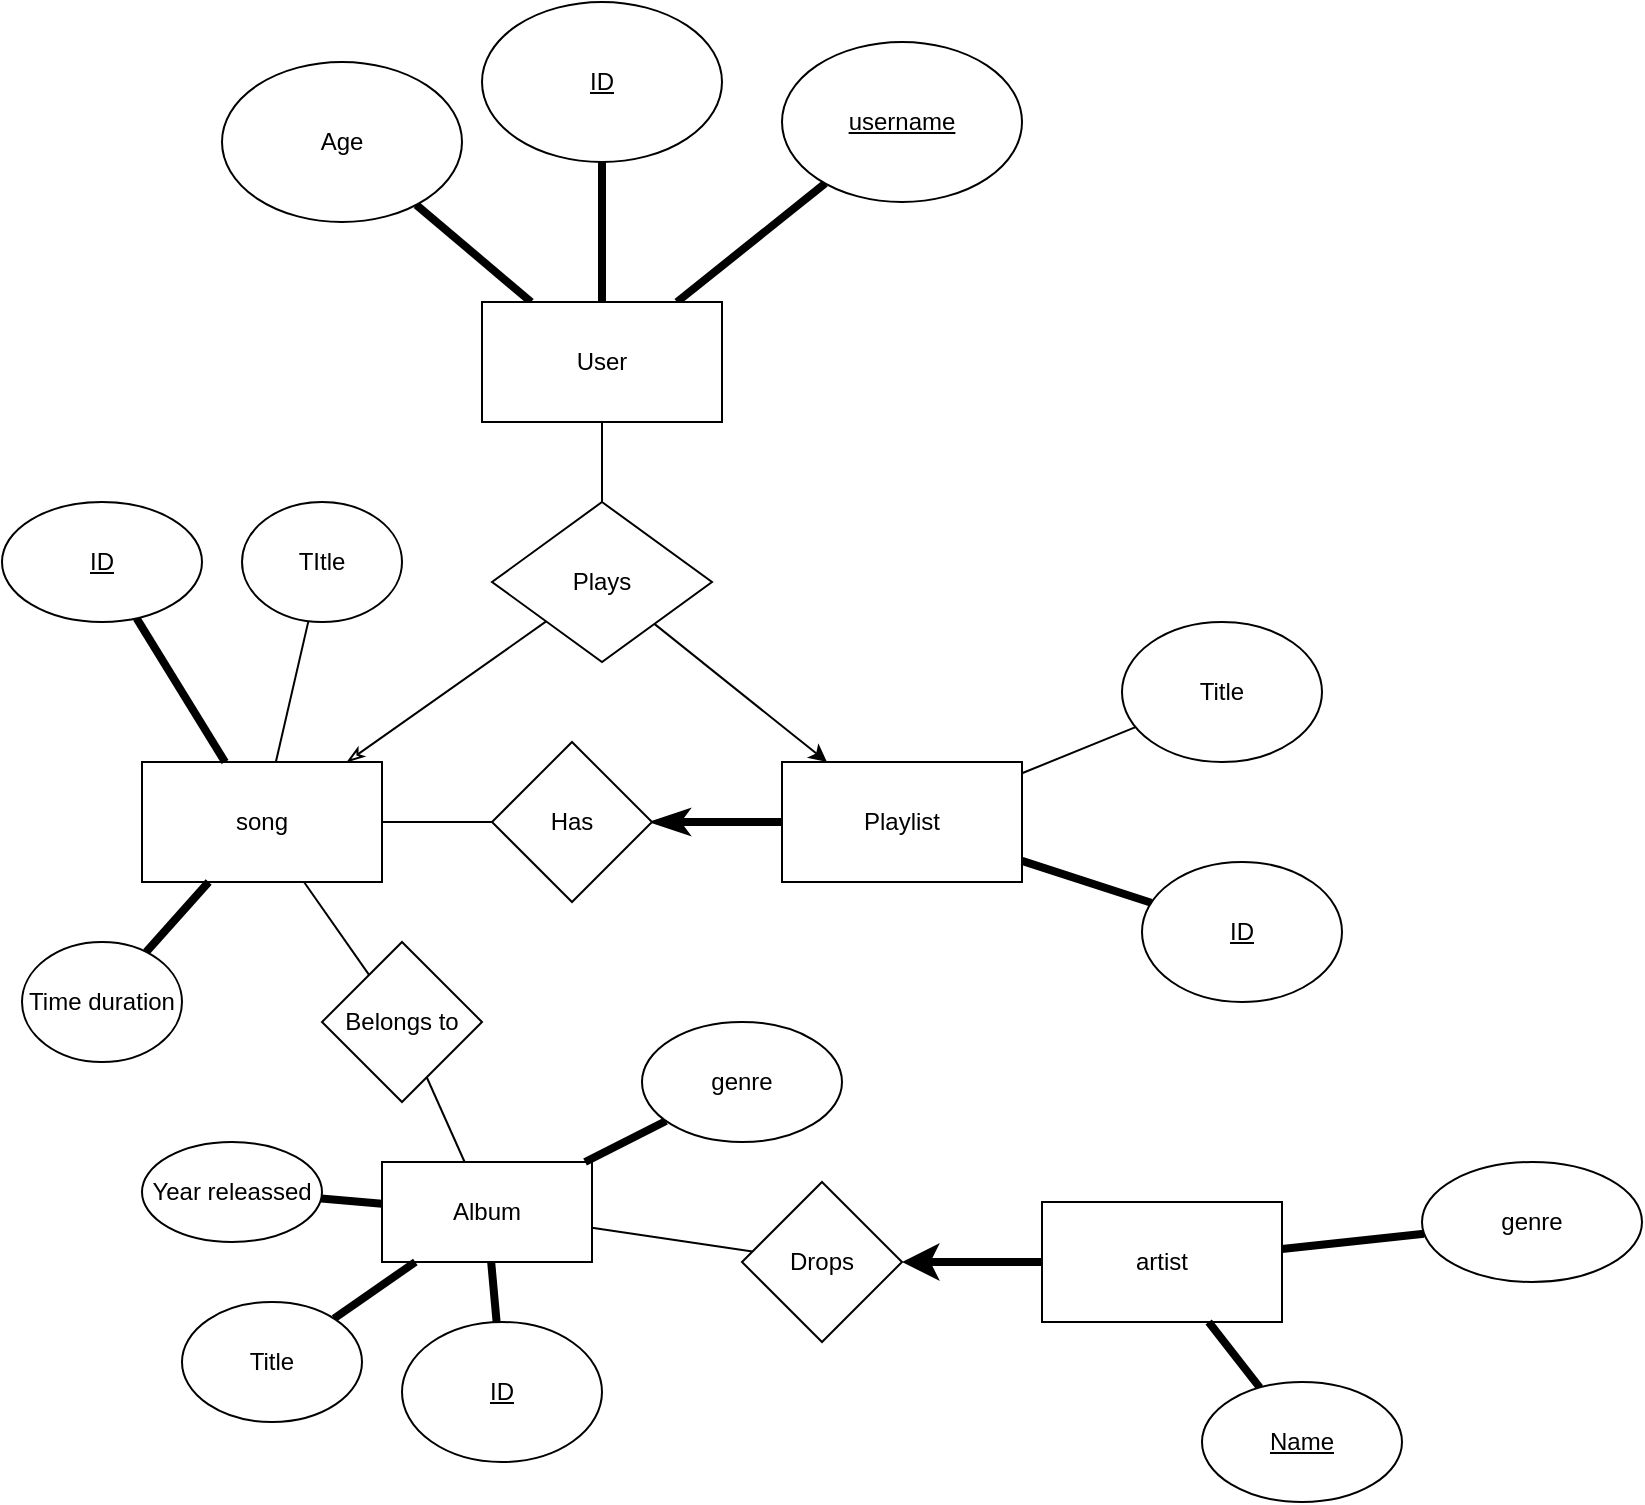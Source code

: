 <mxfile>
    <diagram id="8lg9DAquCmYKwB3mVjEn" name="Page-1">
        <mxGraphModel dx="1066" dy="684" grid="1" gridSize="10" guides="1" tooltips="1" connect="1" arrows="1" fold="1" page="1" pageScale="1" pageWidth="850" pageHeight="1100" math="0" shadow="0">
            <root>
                <mxCell id="0"/>
                <mxCell id="1" parent="0"/>
                <mxCell id="4" value="" style="edgeStyle=none;html=1;endArrow=none;endFill=0;strokeWidth=4;" edge="1" parent="1" source="2" target="3">
                    <mxGeometry relative="1" as="geometry"/>
                </mxCell>
                <mxCell id="8" value="" style="edgeStyle=none;html=1;endArrow=none;endFill=0;jumpSize=10;strokeWidth=4;" edge="1" parent="1" source="2" target="7">
                    <mxGeometry relative="1" as="geometry"/>
                </mxCell>
                <mxCell id="10" value="" style="edgeStyle=none;html=1;endArrow=none;endFill=0;" edge="1" parent="1" source="2" target="9">
                    <mxGeometry relative="1" as="geometry"/>
                </mxCell>
                <mxCell id="2" value="User" style="rounded=0;whiteSpace=wrap;html=1;" vertex="1" parent="1">
                    <mxGeometry x="240" y="300" width="120" height="60" as="geometry"/>
                </mxCell>
                <mxCell id="3" value="&lt;u&gt;username&lt;/u&gt;" style="ellipse;whiteSpace=wrap;html=1;" vertex="1" parent="1">
                    <mxGeometry x="390" y="170" width="120" height="80" as="geometry"/>
                </mxCell>
                <mxCell id="7" value="Age" style="ellipse;whiteSpace=wrap;html=1;" vertex="1" parent="1">
                    <mxGeometry x="110" y="180" width="120" height="80" as="geometry"/>
                </mxCell>
                <mxCell id="9" value="Plays" style="rhombus;whiteSpace=wrap;html=1;" vertex="1" parent="1">
                    <mxGeometry x="245" y="400" width="110" height="80" as="geometry"/>
                </mxCell>
                <mxCell id="25" value="" style="edgeStyle=none;jumpSize=10;html=1;strokeWidth=1;startArrow=classicThin;startFill=0;endArrow=none;endFill=0;" edge="1" parent="1" source="11" target="9">
                    <mxGeometry relative="1" as="geometry"/>
                </mxCell>
                <mxCell id="11" value="song" style="rounded=0;whiteSpace=wrap;html=1;" vertex="1" parent="1">
                    <mxGeometry x="70" y="530" width="120" height="60" as="geometry"/>
                </mxCell>
                <mxCell id="15" value="" style="edgeStyle=none;html=1;endArrow=none;endFill=0;startArrow=classic;startFill=1;" edge="1" parent="1" source="13" target="9">
                    <mxGeometry relative="1" as="geometry"/>
                </mxCell>
                <mxCell id="17" value="" style="edgeStyle=none;html=1;endArrow=none;endFill=0;" edge="1" parent="1" source="13" target="16">
                    <mxGeometry relative="1" as="geometry"/>
                </mxCell>
                <mxCell id="13" value="Playlist" style="rounded=0;whiteSpace=wrap;html=1;" vertex="1" parent="1">
                    <mxGeometry x="390" y="530" width="120" height="60" as="geometry"/>
                </mxCell>
                <mxCell id="16" value="Title" style="ellipse;whiteSpace=wrap;html=1;" vertex="1" parent="1">
                    <mxGeometry x="560" y="460" width="100" height="70" as="geometry"/>
                </mxCell>
                <mxCell id="19" value="" style="edgeStyle=none;html=1;endArrow=none;endFill=0;strokeWidth=4;" edge="1" parent="1" source="18" target="2">
                    <mxGeometry relative="1" as="geometry"/>
                </mxCell>
                <mxCell id="18" value="&lt;u&gt;ID&lt;/u&gt;" style="ellipse;whiteSpace=wrap;html=1;" vertex="1" parent="1">
                    <mxGeometry x="240" y="150" width="120" height="80" as="geometry"/>
                </mxCell>
                <mxCell id="22" value="" style="edgeStyle=none;jumpSize=10;html=1;strokeWidth=4;endArrow=none;endFill=0;" edge="1" parent="1" source="20" target="13">
                    <mxGeometry relative="1" as="geometry"/>
                </mxCell>
                <mxCell id="20" value="&lt;u&gt;ID&lt;/u&gt;" style="ellipse;whiteSpace=wrap;html=1;" vertex="1" parent="1">
                    <mxGeometry x="570" y="580" width="100" height="70" as="geometry"/>
                </mxCell>
                <mxCell id="28" value="" style="edgeStyle=none;jumpSize=10;html=1;strokeWidth=4;startArrow=classicThin;startFill=0;endArrow=none;endFill=0;" edge="1" parent="1" source="26" target="13">
                    <mxGeometry relative="1" as="geometry"/>
                </mxCell>
                <mxCell id="29" value="" style="edgeStyle=none;jumpSize=10;html=1;strokeWidth=1;startArrow=none;startFill=0;endArrow=none;endFill=0;" edge="1" parent="1" source="26" target="11">
                    <mxGeometry relative="1" as="geometry"/>
                </mxCell>
                <mxCell id="26" value="Has" style="rhombus;whiteSpace=wrap;html=1;" vertex="1" parent="1">
                    <mxGeometry x="245" y="520" width="80" height="80" as="geometry"/>
                </mxCell>
                <mxCell id="31" value="" style="edgeStyle=none;jumpSize=10;html=1;strokeWidth=4;startArrow=none;startFill=0;endArrow=none;endFill=0;" edge="1" parent="1" source="30" target="11">
                    <mxGeometry relative="1" as="geometry"/>
                </mxCell>
                <mxCell id="30" value="&lt;u&gt;ID&lt;/u&gt;" style="ellipse;whiteSpace=wrap;html=1;" vertex="1" parent="1">
                    <mxGeometry y="400" width="100" height="60" as="geometry"/>
                </mxCell>
                <mxCell id="34" value="" style="edgeStyle=none;jumpSize=10;html=1;strokeWidth=1;startArrow=none;startFill=0;endArrow=none;endFill=0;" edge="1" parent="1" source="33" target="11">
                    <mxGeometry relative="1" as="geometry"/>
                </mxCell>
                <mxCell id="33" value="TItle" style="ellipse;whiteSpace=wrap;html=1;" vertex="1" parent="1">
                    <mxGeometry x="120" y="400" width="80" height="60" as="geometry"/>
                </mxCell>
                <mxCell id="36" value="" style="edgeStyle=none;jumpSize=10;html=1;strokeWidth=4;startArrow=none;startFill=0;endArrow=none;endFill=0;" edge="1" parent="1" source="35" target="11">
                    <mxGeometry relative="1" as="geometry"/>
                </mxCell>
                <mxCell id="35" value="Time duration" style="ellipse;whiteSpace=wrap;html=1;" vertex="1" parent="1">
                    <mxGeometry x="10" y="620" width="80" height="60" as="geometry"/>
                </mxCell>
                <mxCell id="38" value="" style="edgeStyle=none;jumpSize=10;html=1;strokeWidth=1;startArrow=none;startFill=0;endArrow=none;endFill=0;" edge="1" parent="1" source="37" target="11">
                    <mxGeometry relative="1" as="geometry"/>
                </mxCell>
                <mxCell id="37" value="Belongs to" style="rhombus;whiteSpace=wrap;html=1;" vertex="1" parent="1">
                    <mxGeometry x="160" y="620" width="80" height="80" as="geometry"/>
                </mxCell>
                <mxCell id="41" value="" style="edgeStyle=none;jumpSize=10;html=1;strokeWidth=1;startArrow=none;startFill=0;endArrow=none;endFill=0;" edge="1" parent="1" source="40" target="37">
                    <mxGeometry relative="1" as="geometry"/>
                </mxCell>
                <mxCell id="40" value="Album" style="rounded=0;whiteSpace=wrap;html=1;" vertex="1" parent="1">
                    <mxGeometry x="190" y="730" width="105" height="50" as="geometry"/>
                </mxCell>
                <mxCell id="45" value="" style="edgeStyle=none;jumpSize=10;html=1;strokeWidth=4;startArrow=none;startFill=0;endArrow=none;endFill=0;" edge="1" parent="1" source="44" target="40">
                    <mxGeometry relative="1" as="geometry"/>
                </mxCell>
                <mxCell id="44" value="Title" style="ellipse;whiteSpace=wrap;html=1;" vertex="1" parent="1">
                    <mxGeometry x="90" y="800" width="90" height="60" as="geometry"/>
                </mxCell>
                <mxCell id="47" value="" style="edgeStyle=none;jumpSize=10;html=1;strokeWidth=4;startArrow=none;startFill=0;endArrow=none;endFill=0;" edge="1" parent="1" source="46" target="40">
                    <mxGeometry relative="1" as="geometry"/>
                </mxCell>
                <mxCell id="46" value="&lt;u&gt;ID&lt;/u&gt;" style="ellipse;whiteSpace=wrap;html=1;" vertex="1" parent="1">
                    <mxGeometry x="200" y="810" width="100" height="70" as="geometry"/>
                </mxCell>
                <mxCell id="49" value="" style="edgeStyle=none;jumpSize=10;html=1;strokeWidth=4;startArrow=none;startFill=0;endArrow=none;endFill=0;" edge="1" parent="1" source="48" target="40">
                    <mxGeometry relative="1" as="geometry"/>
                </mxCell>
                <mxCell id="48" value="Year releassed" style="ellipse;whiteSpace=wrap;html=1;" vertex="1" parent="1">
                    <mxGeometry x="70" y="720" width="90" height="50" as="geometry"/>
                </mxCell>
                <mxCell id="51" value="" style="edgeStyle=none;jumpSize=10;html=1;strokeWidth=4;startArrow=none;startFill=0;endArrow=none;endFill=0;" edge="1" parent="1" source="50" target="40">
                    <mxGeometry relative="1" as="geometry"/>
                </mxCell>
                <mxCell id="50" value="genre" style="ellipse;whiteSpace=wrap;html=1;" vertex="1" parent="1">
                    <mxGeometry x="320" y="660" width="100" height="60" as="geometry"/>
                </mxCell>
                <mxCell id="54" value="" style="edgeStyle=none;jumpSize=10;html=1;strokeWidth=1;startArrow=none;startFill=0;endArrow=none;endFill=0;" edge="1" parent="1" source="52" target="40">
                    <mxGeometry relative="1" as="geometry"/>
                </mxCell>
                <mxCell id="61" value="" style="edgeStyle=none;jumpSize=10;html=1;strokeWidth=4;startArrow=classic;startFill=1;endArrow=none;endFill=0;" edge="1" parent="1" source="52" target="55">
                    <mxGeometry relative="1" as="geometry"/>
                </mxCell>
                <mxCell id="52" value="Drops" style="rhombus;whiteSpace=wrap;html=1;" vertex="1" parent="1">
                    <mxGeometry x="370" y="740" width="80" height="80" as="geometry"/>
                </mxCell>
                <mxCell id="55" value="artist" style="rounded=0;whiteSpace=wrap;html=1;" vertex="1" parent="1">
                    <mxGeometry x="520" y="750" width="120" height="60" as="geometry"/>
                </mxCell>
                <mxCell id="58" value="" style="edgeStyle=none;jumpSize=10;html=1;strokeWidth=4;startArrow=none;startFill=0;endArrow=none;endFill=0;" edge="1" parent="1" source="57" target="55">
                    <mxGeometry relative="1" as="geometry"/>
                </mxCell>
                <mxCell id="57" value="&lt;u&gt;Name&lt;/u&gt;" style="ellipse;whiteSpace=wrap;html=1;" vertex="1" parent="1">
                    <mxGeometry x="600" y="840" width="100" height="60" as="geometry"/>
                </mxCell>
                <mxCell id="60" value="" style="edgeStyle=none;jumpSize=10;html=1;strokeWidth=4;startArrow=none;startFill=0;endArrow=none;endFill=0;" edge="1" parent="1" source="59" target="55">
                    <mxGeometry relative="1" as="geometry"/>
                </mxCell>
                <mxCell id="59" value="genre" style="ellipse;whiteSpace=wrap;html=1;" vertex="1" parent="1">
                    <mxGeometry x="710" y="730" width="110" height="60" as="geometry"/>
                </mxCell>
            </root>
        </mxGraphModel>
    </diagram>
</mxfile>